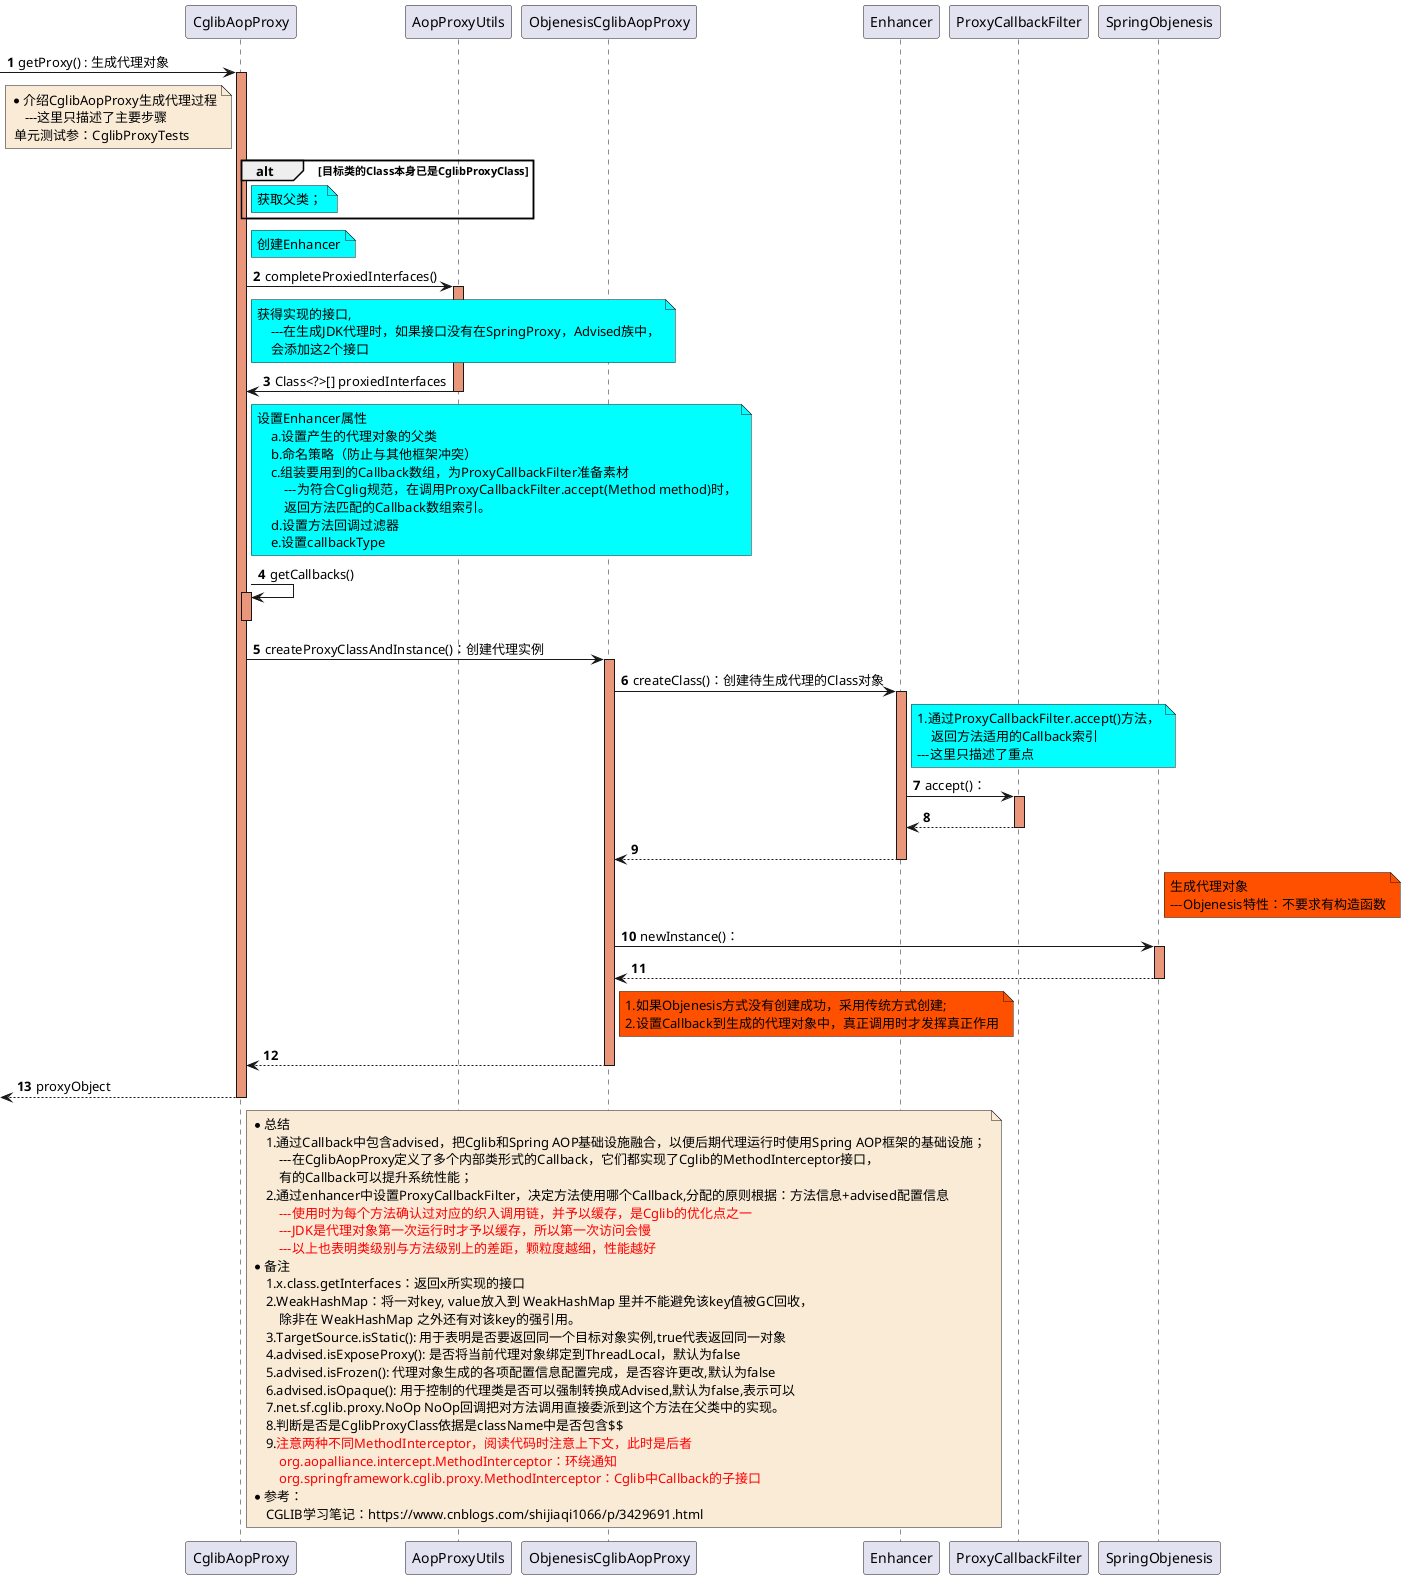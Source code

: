 @startuml

autonumber

-> CglibAopProxy: getProxy() : 生成代理对象

note left of CglibAopProxy #FAEBD7
    *介绍CglibAopProxy生成代理过程
        ---这里只描述了主要步骤
     单元测试参：CglibProxyTests
end note
activate CglibAopProxy #DarkSalmon
    alt 目标类的Class本身已是CglibProxyClass
        note right of CglibAopProxy #aqua
            获取父类；
        end note
    end

    note right of CglibAopProxy #aqua
        创建Enhancer
    end note

    CglibAopProxy-> AopProxyUtils:completeProxiedInterfaces()
    activate AopProxyUtils #DarkSalmon
        note right of CglibAopProxy #aqua
            获得实现的接口,
                ---在生成JDK代理时，如果接口没有在SpringProxy，Advised族中，
                会添加这2个接口
        end note
    AopProxyUtils-> CglibAopProxy:Class<?>[] proxiedInterfaces
    deactivate AopProxyUtils

    note right of CglibAopProxy #aqua
        设置Enhancer属性
            a.设置产生的代理对象的父类
            b.命名策略（防止与其他框架冲突）
            c.组装要用到的Callback数组，为ProxyCallbackFilter准备素材
                ---为符合Cglig规范，在调用ProxyCallbackFilter.accept(Method method)时，
                返回方法匹配的Callback数组索引。
            d.设置方法回调过滤器
            e.设置callbackType
    end note

    CglibAopProxy -> CglibAopProxy : getCallbacks()
    activate CglibAopProxy #DarkSalmon
    deactivate CglibAopProxy

    CglibAopProxy -> ObjenesisCglibAopProxy : createProxyClassAndInstance()：创建代理实例
    activate ObjenesisCglibAopProxy #DarkSalmon

        ObjenesisCglibAopProxy -> Enhancer : createClass()：创建待生成代理的Class对象
        activate Enhancer #DarkSalmon
            note right of Enhancer #aqua
                1.通过ProxyCallbackFilter.accept()方法，
                    返回方法适用的Callback索引
                ---这里只描述了重点
            end note

            Enhancer -> ProxyCallbackFilter : accept()：
            activate ProxyCallbackFilter #DarkSalmon
            ProxyCallbackFilter --> Enhancer
            deactivate ProxyCallbackFilter

        Enhancer --> ObjenesisCglibAopProxy
        deactivate Enhancer

        note right of SpringObjenesis #FF5000
            生成代理对象
            ---Objenesis特性：不要求有构造函数
        end note

        ObjenesisCglibAopProxy -> SpringObjenesis : newInstance()：
        activate SpringObjenesis #DarkSalmon
        SpringObjenesis --> ObjenesisCglibAopProxy
        deactivate SpringObjenesis

        note right of ObjenesisCglibAopProxy #FF5000
            1.如果Objenesis方式没有创建成功，采用传统方式创建;
            2.设置Callback到生成的代理对象中，真正调用时才发挥真正作用
        end note


    ObjenesisCglibAopProxy --> CglibAopProxy
    deactivate ObjenesisCglibAopProxy



<-- CglibAopProxy : proxyObject
deactivate CglibAopProxy

note right of CglibAopProxy #FAEBD7
*总结
    1.通过Callback中包含advised，把Cglib和Spring AOP基础设施融合，以便后期代理运行时使用Spring AOP框架的基础设施；
        ---在CglibAopProxy定义了多个内部类形式的Callback，它们都实现了Cglib的MethodInterceptor接口，
        有的Callback可以提升系统性能；
    2.通过enhancer中设置ProxyCallbackFilter，决定方法使用哪个Callback,分配的原则根据：方法信息+advised配置信息
        <font color=red>---使用时为每个方法确认过对应的织入调用链，并予以缓存，是Cglib的优化点之一</font>
        <font color=red>---JDK是代理对象第一次运行时才予以缓存，所以第一次访问会慢</font>
        <font color=red>---以上也表明类级别与方法级别上的差距，颗粒度越细，性能越好</font>
*备注
    1.x.class.getInterfaces：返回x所实现的接口
    2.WeakHashMap：将一对key, value放入到 WeakHashMap 里并不能避免该key值被GC回收，
        除非在 WeakHashMap 之外还有对该key的强引用。
    3.TargetSource.isStatic(): 用于表明是否要返回同一个目标对象实例,true代表返回同一对象
    4.advised.isExposeProxy(): 是否将当前代理对象绑定到ThreadLocal，默认为false
    5.advised.isFrozen(): 代理对象生成的各项配置信息配置完成，是否容许更改,默认为false
    6.advised.isOpaque(): 用于控制的代理类是否可以强制转换成Advised,默认为false,表示可以
    7.net.sf.cglib.proxy.NoOp NoOp回调把对方法调用直接委派到这个方法在父类中的实现。
    8.判断是否是CglibProxyClass依据是className中是否包含$$
    9.<font color=red>注意两种不同MethodInterceptor，阅读代码时注意上下文，此时是后者</font>
        <font color=red>org.aopalliance.intercept.MethodInterceptor：环绕通知</font>
        <font color=red>org.springframework.cglib.proxy.MethodInterceptor：Cglib中Callback的子接口</font>
*参考：
    CGLIB学习笔记：https://www.cnblogs.com/shijiaqi1066/p/3429691.html
end note

@enduml
